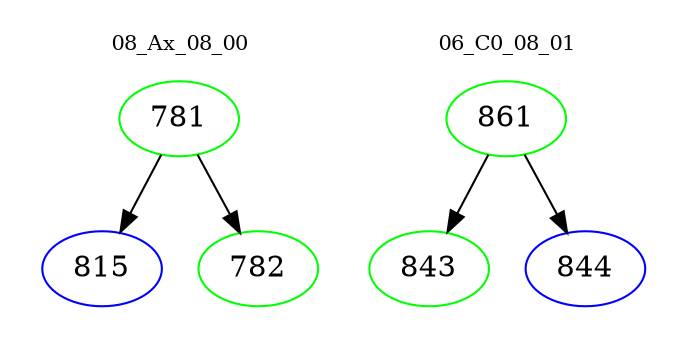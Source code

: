 digraph{
subgraph cluster_0 {
color = white
label = "08_Ax_08_00";
fontsize=10;
T0_781 [label="781", color="green"]
T0_781 -> T0_815 [color="black"]
T0_815 [label="815", color="blue"]
T0_781 -> T0_782 [color="black"]
T0_782 [label="782", color="green"]
}
subgraph cluster_1 {
color = white
label = "06_C0_08_01";
fontsize=10;
T1_861 [label="861", color="green"]
T1_861 -> T1_843 [color="black"]
T1_843 [label="843", color="green"]
T1_861 -> T1_844 [color="black"]
T1_844 [label="844", color="blue"]
}
}
